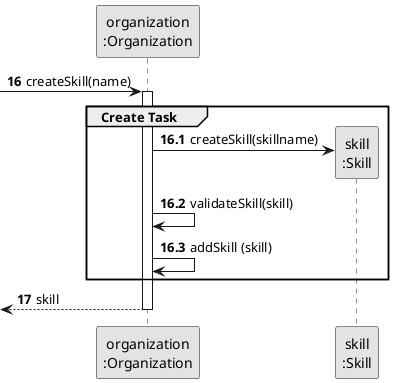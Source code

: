 @startuml
skinparam monochrome true
skinparam packageStyle rectangle
skinparam shadowing false

participant "organization\n:Organization" as ORG
participant "skill\n:Skill" as TAREFA

autonumber 16
-> ORG: createSkill(name)

autonumber 16.1
activate ORG
    group Create Task

        ORG -> TAREFA**: createSkill(skillname)
        ORG -> ORG: validateSkill(skill)
        ORG -> ORG: addSkill (skill)




    end

    autonumber 17
    <-- ORG : skill
deactivate ORG


@enduml